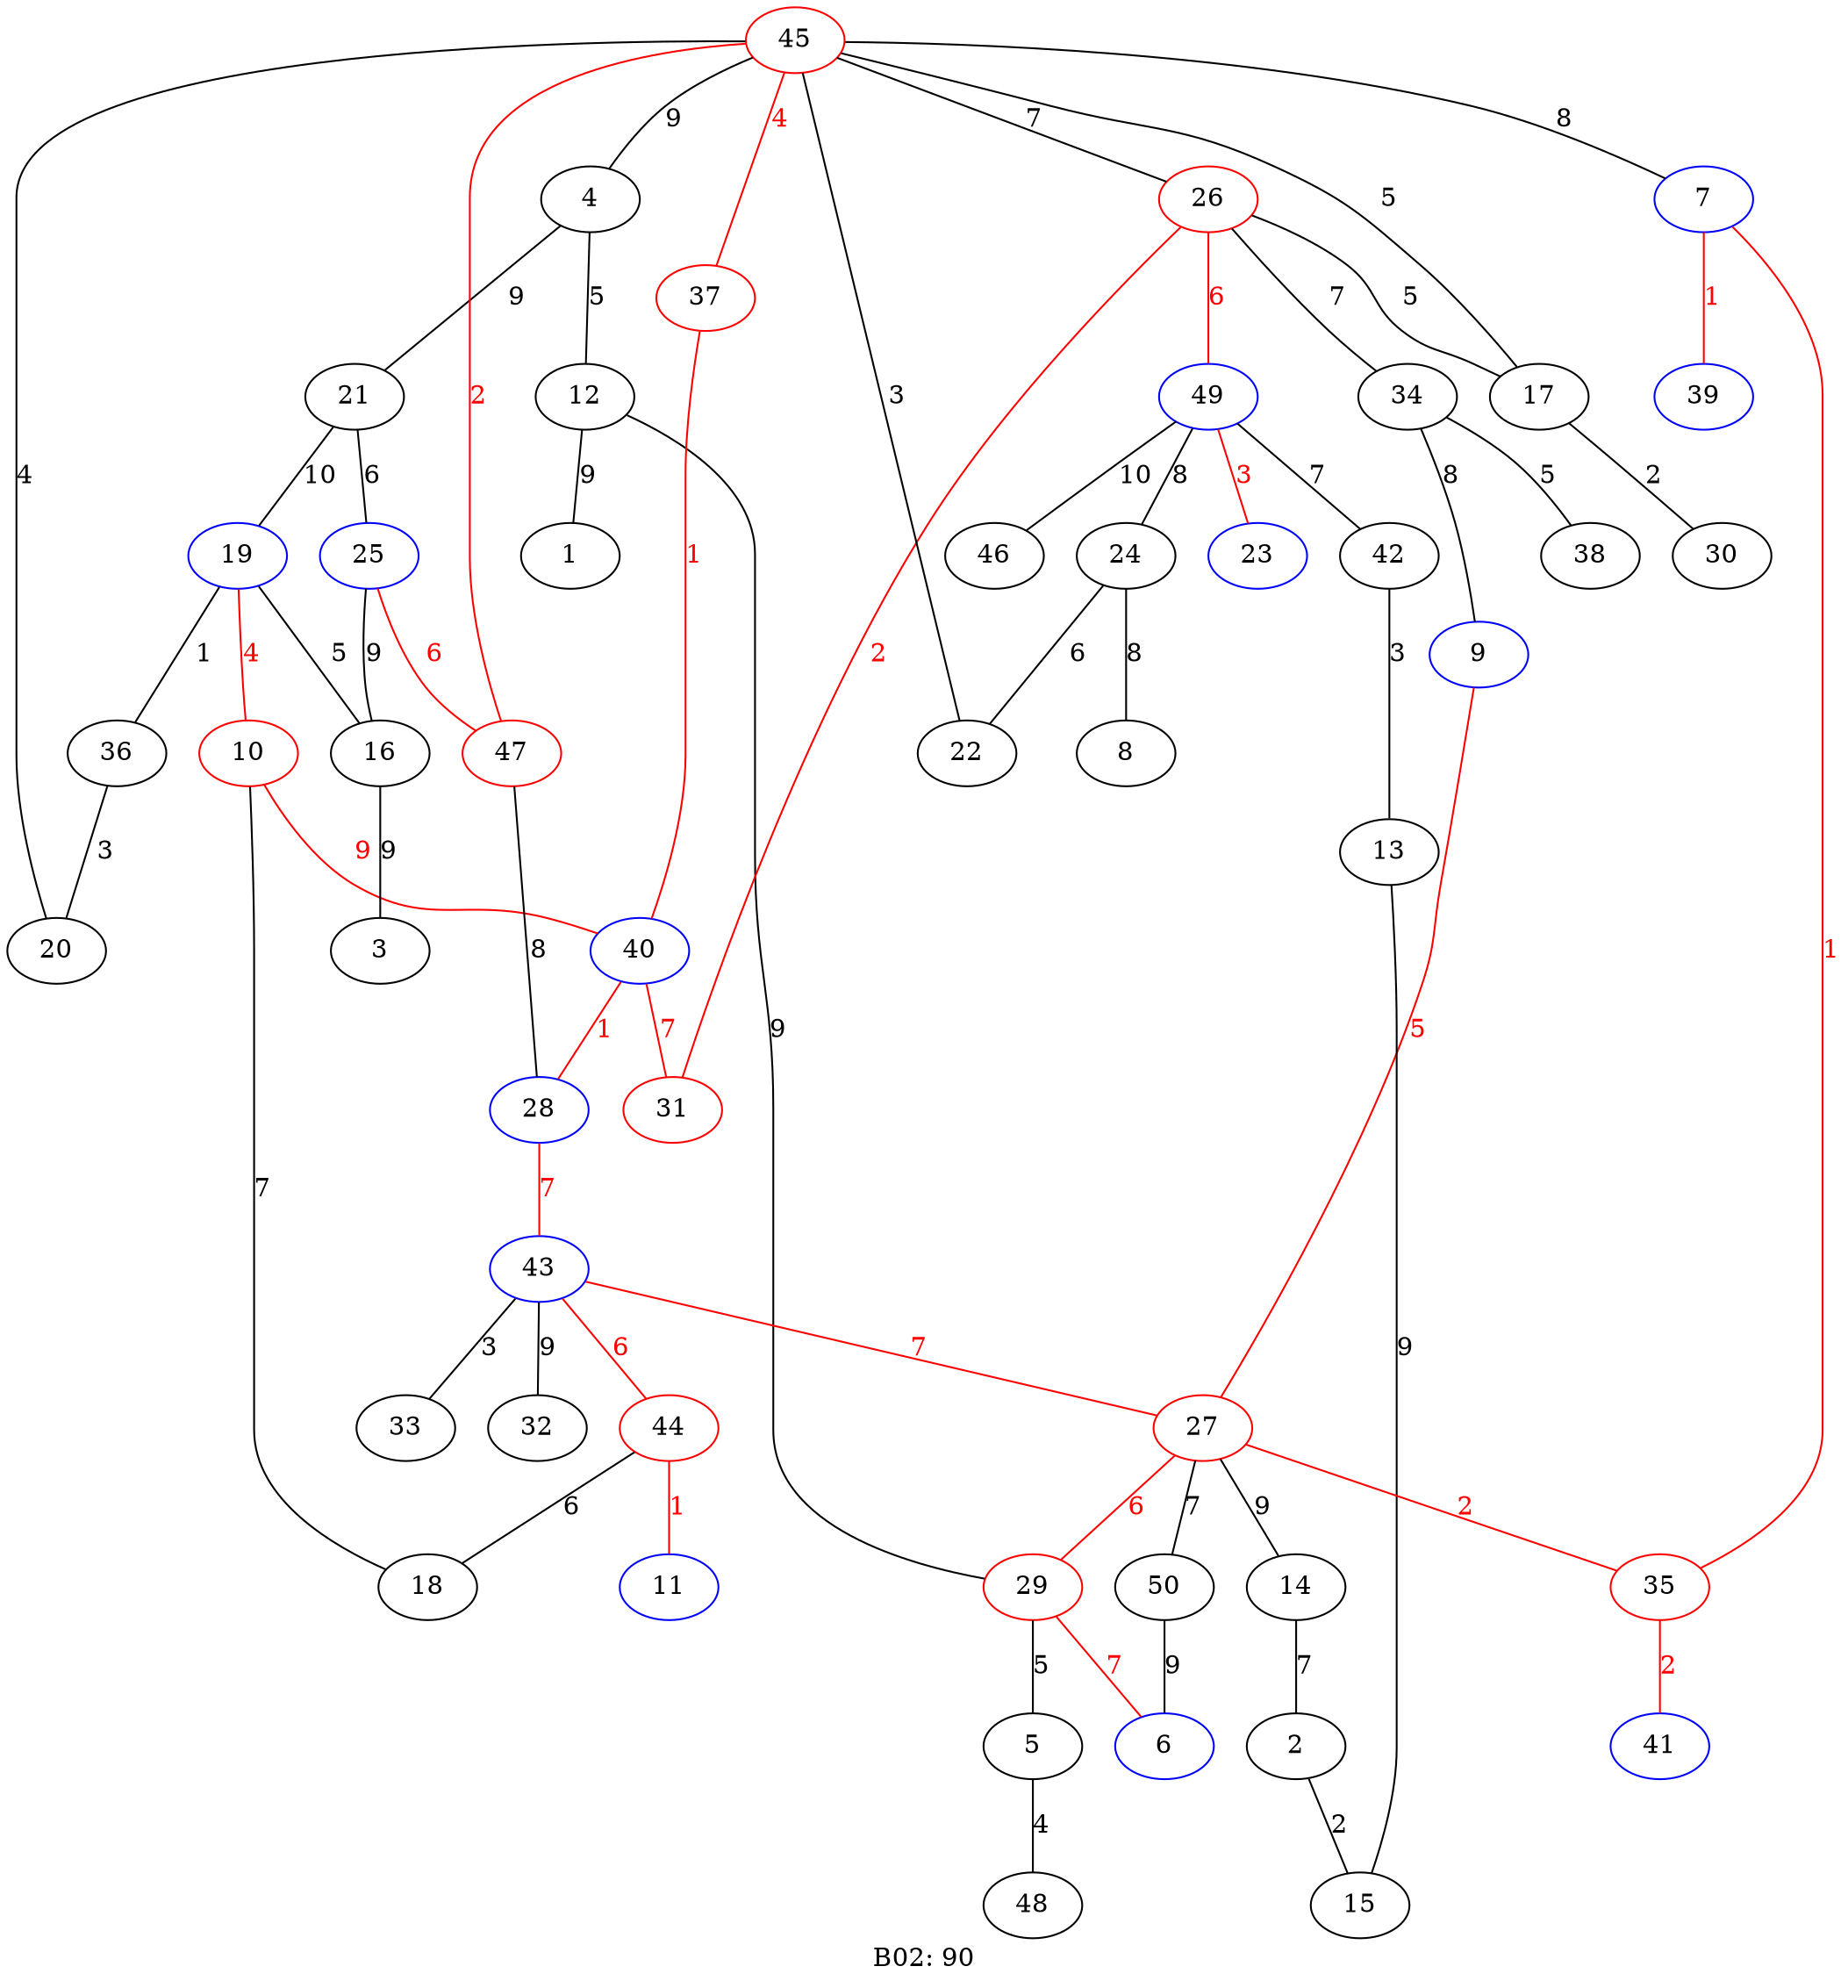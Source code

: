 strict graph G {
  label="B02: 90";
  1 [ ];
  2 [ ];
  3 [ ];
  4 [ ];
  5 [ ];
  6 [ color="blue" ];
  7 [ color="blue" ];
  8 [ ];
  9 [ color="blue" ];
  10 [ color="red" ];
  11 [ color="blue" ];
  12 [ ];
  13 [ ];
  14 [ ];
  15 [ ];
  16 [ ];
  17 [ ];
  18 [ ];
  19 [ color="blue" ];
  20 [ ];
  21 [ ];
  22 [ ];
  23 [ color="blue" ];
  24 [ ];
  25 [ color="blue" ];
  26 [ color="red" ];
  27 [ color="red" ];
  28 [ color="blue" ];
  29 [ color="red" ];
  30 [ ];
  31 [ color="red" ];
  32 [ ];
  33 [ ];
  34 [ ];
  35 [ color="red" ];
  36 [ ];
  37 [ color="red" ];
  38 [ ];
  39 [ color="blue" ];
  40 [ color="blue" ];
  41 [ color="blue" ];
  42 [ ];
  43 [ color="blue" ];
  44 [ color="red" ];
  45 [ color="red" ];
  46 [ ];
  47 [ color="red" ];
  48 [ ];
  49 [ color="blue" ];
  50 [ ];
  2 -- 15 [ label="2" ];
  4 -- 12 [ label="5" ];
  4 -- 21 [ label="9" ];
  5 -- 48 [ label="4" ];
  7 -- 35 [ color="red" fontcolor="red" label="1" ];
  7 -- 39 [ color="red" fontcolor="red" label="1" ];
  9 -- 27 [ color="red" fontcolor="red" label="5" ];
  10 -- 18 [ label="7" ];
  10 -- 40 [ color="red" fontcolor="red" label="9" ];
  12 -- 1 [ label="9" ];
  12 -- 29 [ label="9" ];
  13 -- 15 [ label="9" ];
  14 -- 2 [ label="7" ];
  16 -- 3 [ label="9" ];
  17 -- 30 [ label="2" ];
  19 -- 10 [ color="red" fontcolor="red" label="4" ];
  19 -- 16 [ label="5" ];
  19 -- 36 [ label="1" ];
  21 -- 19 [ label="10" ];
  21 -- 25 [ label="6" ];
  24 -- 8 [ label="8" ];
  24 -- 22 [ label="6" ];
  25 -- 16 [ label="9" ];
  25 -- 47 [ color="red" fontcolor="red" label="6" ];
  26 -- 17 [ label="5" ];
  26 -- 31 [ color="red" fontcolor="red" label="2" ];
  26 -- 34 [ label="7" ];
  26 -- 49 [ color="red" fontcolor="red" label="6" ];
  27 -- 14 [ label="9" ];
  27 -- 29 [ color="red" fontcolor="red" label="6" ];
  27 -- 35 [ color="red" fontcolor="red" label="2" ];
  27 -- 50 [ label="7" ];
  28 -- 43 [ color="red" fontcolor="red" label="7" ];
  29 -- 5 [ label="5" ];
  29 -- 6 [ color="red" fontcolor="red" label="7" ];
  34 -- 9 [ label="8" ];
  34 -- 38 [ label="5" ];
  35 -- 41 [ color="red" fontcolor="red" label="2" ];
  36 -- 20 [ label="3" ];
  37 -- 40 [ color="red" fontcolor="red" label="1" ];
  40 -- 28 [ color="red" fontcolor="red" label="1" ];
  40 -- 31 [ color="red" fontcolor="red" label="7" ];
  42 -- 13 [ label="3" ];
  43 -- 27 [ color="red" fontcolor="red" label="7" ];
  43 -- 32 [ label="9" ];
  43 -- 33 [ label="3" ];
  43 -- 44 [ color="red" fontcolor="red" label="6" ];
  44 -- 11 [ color="red" fontcolor="red" label="1" ];
  44 -- 18 [ label="6" ];
  45 -- 4 [ label="9" ];
  45 -- 7 [ label="8" ];
  45 -- 17 [ label="5" ];
  45 -- 20 [ label="4" ];
  45 -- 22 [ label="3" ];
  45 -- 26 [ label="7" ];
  45 -- 37 [ color="red" fontcolor="red" label="4" ];
  47 -- 28 [ label="8" ];
  47 -- 45 [ color="red" fontcolor="red" label="2" ];
  49 -- 23 [ color="red" fontcolor="red" label="3" ];
  49 -- 24 [ label="8" ];
  49 -- 42 [ label="7" ];
  49 -- 46 [ label="10" ];
  50 -- 6 [ label="9" ];
}
